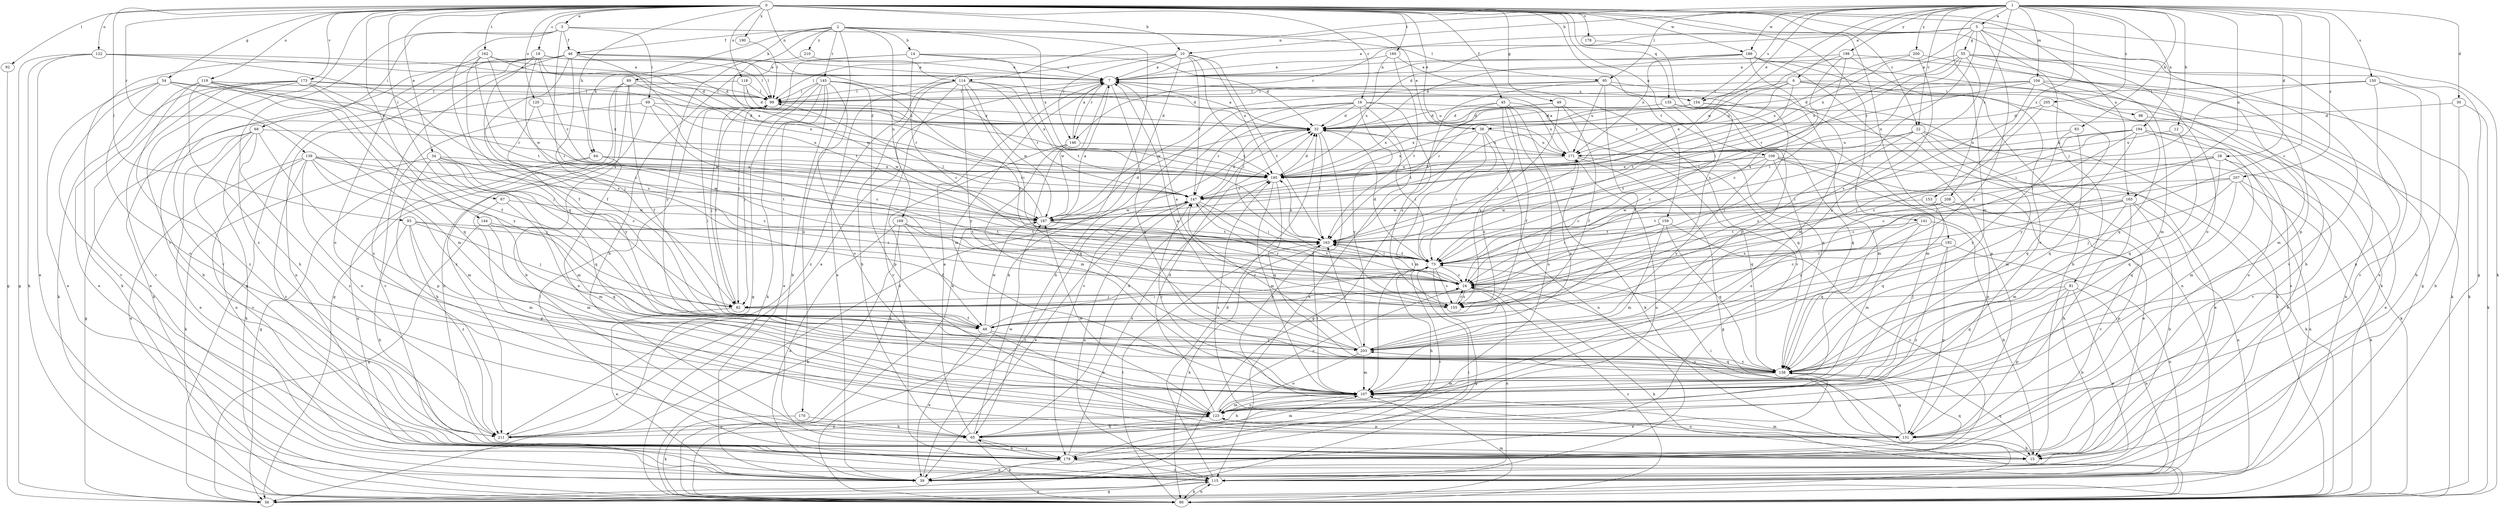 strict digraph  {
0;
1;
2;
3;
5;
6;
7;
10;
12;
14;
15;
16;
18;
22;
24;
28;
30;
32;
34;
38;
39;
45;
46;
48;
49;
54;
55;
56;
64;
65;
67;
68;
69;
73;
81;
82;
83;
89;
90;
92;
93;
95;
98;
99;
104;
107;
109;
114;
115;
118;
119;
120;
122;
123;
131;
135;
138;
139;
141;
144;
145;
146;
147;
150;
153;
154;
155;
159;
160;
162;
163;
165;
169;
170;
171;
173;
178;
179;
186;
187;
190;
192;
194;
195;
198;
200;
203;
205;
207;
208;
210;
211;
0 -> 3  [label=a];
0 -> 10  [label=b];
0 -> 16  [label=c];
0 -> 18  [label=c];
0 -> 22  [label=c];
0 -> 34  [label=e];
0 -> 38  [label=e];
0 -> 45  [label=f];
0 -> 49  [label=g];
0 -> 54  [label=g];
0 -> 64  [label=h];
0 -> 67  [label=i];
0 -> 81  [label=j];
0 -> 92  [label=l];
0 -> 93  [label=l];
0 -> 109  [label=n];
0 -> 114  [label=n];
0 -> 118  [label=o];
0 -> 119  [label=o];
0 -> 120  [label=o];
0 -> 122  [label=o];
0 -> 131  [label=p];
0 -> 135  [label=q];
0 -> 139  [label=r];
0 -> 141  [label=r];
0 -> 144  [label=r];
0 -> 159  [label=t];
0 -> 160  [label=t];
0 -> 162  [label=t];
0 -> 165  [label=u];
0 -> 173  [label=v];
0 -> 178  [label=v];
0 -> 179  [label=v];
0 -> 186  [label=w];
0 -> 190  [label=x];
0 -> 192  [label=x];
1 -> 5  [label=a];
1 -> 6  [label=a];
1 -> 10  [label=b];
1 -> 12  [label=b];
1 -> 22  [label=c];
1 -> 24  [label=c];
1 -> 28  [label=d];
1 -> 30  [label=d];
1 -> 38  [label=e];
1 -> 83  [label=k];
1 -> 95  [label=l];
1 -> 104  [label=m];
1 -> 107  [label=m];
1 -> 114  [label=n];
1 -> 150  [label=s];
1 -> 153  [label=s];
1 -> 154  [label=s];
1 -> 165  [label=u];
1 -> 186  [label=w];
1 -> 187  [label=w];
1 -> 194  [label=x];
1 -> 198  [label=y];
1 -> 200  [label=y];
1 -> 205  [label=z];
1 -> 207  [label=z];
1 -> 208  [label=z];
2 -> 14  [label=b];
2 -> 38  [label=e];
2 -> 46  [label=f];
2 -> 64  [label=h];
2 -> 89  [label=k];
2 -> 90  [label=k];
2 -> 145  [label=r];
2 -> 169  [label=u];
2 -> 170  [label=u];
2 -> 195  [label=x];
2 -> 203  [label=y];
2 -> 210  [label=z];
3 -> 46  [label=f];
3 -> 68  [label=i];
3 -> 69  [label=i];
3 -> 73  [label=i];
3 -> 95  [label=l];
3 -> 138  [label=q];
3 -> 211  [label=z];
5 -> 7  [label=a];
5 -> 32  [label=d];
5 -> 55  [label=g];
5 -> 56  [label=g];
5 -> 73  [label=i];
5 -> 90  [label=k];
5 -> 123  [label=o];
5 -> 146  [label=r];
5 -> 195  [label=x];
5 -> 203  [label=y];
6 -> 39  [label=e];
6 -> 90  [label=k];
6 -> 98  [label=l];
6 -> 99  [label=l];
6 -> 154  [label=s];
6 -> 163  [label=t];
6 -> 171  [label=u];
6 -> 195  [label=x];
7 -> 99  [label=l];
7 -> 107  [label=m];
7 -> 138  [label=q];
7 -> 146  [label=r];
7 -> 154  [label=s];
7 -> 187  [label=w];
10 -> 7  [label=a];
10 -> 39  [label=e];
10 -> 73  [label=i];
10 -> 90  [label=k];
10 -> 99  [label=l];
10 -> 146  [label=r];
10 -> 147  [label=r];
10 -> 163  [label=t];
10 -> 195  [label=x];
12 -> 138  [label=q];
12 -> 171  [label=u];
14 -> 7  [label=a];
14 -> 24  [label=c];
14 -> 32  [label=d];
14 -> 65  [label=h];
14 -> 82  [label=j];
14 -> 163  [label=t];
15 -> 107  [label=m];
15 -> 138  [label=q];
16 -> 32  [label=d];
16 -> 65  [label=h];
16 -> 115  [label=n];
16 -> 147  [label=r];
16 -> 155  [label=s];
16 -> 171  [label=u];
16 -> 179  [label=v];
16 -> 203  [label=y];
18 -> 7  [label=a];
18 -> 24  [label=c];
18 -> 32  [label=d];
18 -> 90  [label=k];
18 -> 99  [label=l];
18 -> 147  [label=r];
18 -> 155  [label=s];
18 -> 179  [label=v];
22 -> 39  [label=e];
22 -> 90  [label=k];
22 -> 107  [label=m];
22 -> 155  [label=s];
22 -> 163  [label=t];
22 -> 171  [label=u];
24 -> 82  [label=j];
24 -> 90  [label=k];
24 -> 115  [label=n];
24 -> 155  [label=s];
24 -> 163  [label=t];
28 -> 15  [label=b];
28 -> 24  [label=c];
28 -> 73  [label=i];
28 -> 107  [label=m];
28 -> 138  [label=q];
28 -> 195  [label=x];
30 -> 15  [label=b];
30 -> 32  [label=d];
30 -> 90  [label=k];
32 -> 7  [label=a];
32 -> 15  [label=b];
32 -> 73  [label=i];
32 -> 163  [label=t];
32 -> 171  [label=u];
34 -> 24  [label=c];
34 -> 65  [label=h];
34 -> 90  [label=k];
34 -> 107  [label=m];
34 -> 138  [label=q];
34 -> 187  [label=w];
34 -> 195  [label=x];
38 -> 56  [label=g];
38 -> 73  [label=i];
38 -> 107  [label=m];
38 -> 115  [label=n];
38 -> 171  [label=u];
38 -> 195  [label=x];
39 -> 73  [label=i];
39 -> 147  [label=r];
45 -> 32  [label=d];
45 -> 48  [label=f];
45 -> 73  [label=i];
45 -> 90  [label=k];
45 -> 123  [label=o];
45 -> 138  [label=q];
45 -> 195  [label=x];
46 -> 7  [label=a];
46 -> 48  [label=f];
46 -> 56  [label=g];
46 -> 82  [label=j];
46 -> 99  [label=l];
46 -> 115  [label=n];
46 -> 163  [label=t];
46 -> 195  [label=x];
46 -> 211  [label=z];
48 -> 39  [label=e];
48 -> 73  [label=i];
48 -> 99  [label=l];
48 -> 123  [label=o];
48 -> 187  [label=w];
48 -> 203  [label=y];
49 -> 32  [label=d];
49 -> 48  [label=f];
49 -> 138  [label=q];
49 -> 155  [label=s];
49 -> 163  [label=t];
54 -> 39  [label=e];
54 -> 99  [label=l];
54 -> 107  [label=m];
54 -> 123  [label=o];
54 -> 179  [label=v];
54 -> 195  [label=x];
55 -> 7  [label=a];
55 -> 39  [label=e];
55 -> 73  [label=i];
55 -> 107  [label=m];
55 -> 155  [label=s];
55 -> 163  [label=t];
55 -> 179  [label=v];
55 -> 195  [label=x];
56 -> 115  [label=n];
64 -> 56  [label=g];
64 -> 115  [label=n];
64 -> 123  [label=o];
64 -> 147  [label=r];
64 -> 195  [label=x];
65 -> 7  [label=a];
65 -> 32  [label=d];
65 -> 90  [label=k];
65 -> 107  [label=m];
65 -> 179  [label=v];
65 -> 187  [label=w];
67 -> 107  [label=m];
67 -> 131  [label=p];
67 -> 187  [label=w];
68 -> 39  [label=e];
68 -> 56  [label=g];
68 -> 90  [label=k];
68 -> 115  [label=n];
68 -> 131  [label=p];
68 -> 171  [label=u];
68 -> 211  [label=z];
69 -> 15  [label=b];
69 -> 24  [label=c];
69 -> 32  [label=d];
69 -> 179  [label=v];
69 -> 187  [label=w];
73 -> 24  [label=c];
73 -> 32  [label=d];
73 -> 56  [label=g];
73 -> 65  [label=h];
73 -> 155  [label=s];
73 -> 163  [label=t];
73 -> 179  [label=v];
81 -> 15  [label=b];
81 -> 39  [label=e];
81 -> 82  [label=j];
81 -> 115  [label=n];
81 -> 131  [label=p];
81 -> 138  [label=q];
82 -> 39  [label=e];
82 -> 48  [label=f];
82 -> 99  [label=l];
83 -> 138  [label=q];
83 -> 171  [label=u];
83 -> 203  [label=y];
89 -> 15  [label=b];
89 -> 48  [label=f];
89 -> 56  [label=g];
89 -> 99  [label=l];
89 -> 147  [label=r];
89 -> 211  [label=z];
90 -> 24  [label=c];
90 -> 107  [label=m];
90 -> 115  [label=n];
90 -> 163  [label=t];
92 -> 56  [label=g];
93 -> 15  [label=b];
93 -> 73  [label=i];
93 -> 82  [label=j];
93 -> 107  [label=m];
93 -> 163  [label=t];
93 -> 211  [label=z];
95 -> 48  [label=f];
95 -> 90  [label=k];
95 -> 99  [label=l];
95 -> 115  [label=n];
95 -> 163  [label=t];
95 -> 171  [label=u];
95 -> 187  [label=w];
98 -> 115  [label=n];
99 -> 32  [label=d];
99 -> 82  [label=j];
104 -> 24  [label=c];
104 -> 32  [label=d];
104 -> 90  [label=k];
104 -> 99  [label=l];
104 -> 107  [label=m];
104 -> 138  [label=q];
104 -> 147  [label=r];
107 -> 65  [label=h];
107 -> 123  [label=o];
107 -> 147  [label=r];
107 -> 163  [label=t];
109 -> 24  [label=c];
109 -> 39  [label=e];
109 -> 90  [label=k];
109 -> 123  [label=o];
109 -> 131  [label=p];
109 -> 187  [label=w];
109 -> 195  [label=x];
109 -> 203  [label=y];
114 -> 32  [label=d];
114 -> 65  [label=h];
114 -> 73  [label=i];
114 -> 99  [label=l];
114 -> 147  [label=r];
114 -> 179  [label=v];
114 -> 187  [label=w];
114 -> 195  [label=x];
114 -> 203  [label=y];
114 -> 211  [label=z];
115 -> 32  [label=d];
115 -> 56  [label=g];
115 -> 90  [label=k];
115 -> 99  [label=l];
118 -> 32  [label=d];
118 -> 90  [label=k];
118 -> 99  [label=l];
118 -> 171  [label=u];
119 -> 39  [label=e];
119 -> 65  [label=h];
119 -> 99  [label=l];
119 -> 138  [label=q];
119 -> 147  [label=r];
119 -> 203  [label=y];
119 -> 211  [label=z];
120 -> 32  [label=d];
120 -> 187  [label=w];
120 -> 203  [label=y];
122 -> 7  [label=a];
122 -> 39  [label=e];
122 -> 56  [label=g];
122 -> 90  [label=k];
122 -> 155  [label=s];
122 -> 195  [label=x];
123 -> 24  [label=c];
123 -> 32  [label=d];
123 -> 65  [label=h];
123 -> 107  [label=m];
123 -> 131  [label=p];
123 -> 187  [label=w];
123 -> 211  [label=z];
131 -> 15  [label=b];
131 -> 24  [label=c];
131 -> 73  [label=i];
131 -> 123  [label=o];
131 -> 138  [label=q];
131 -> 195  [label=x];
135 -> 24  [label=c];
135 -> 32  [label=d];
135 -> 107  [label=m];
135 -> 138  [label=q];
135 -> 195  [label=x];
135 -> 203  [label=y];
138 -> 39  [label=e];
138 -> 107  [label=m];
138 -> 203  [label=y];
139 -> 24  [label=c];
139 -> 39  [label=e];
139 -> 82  [label=j];
139 -> 107  [label=m];
139 -> 123  [label=o];
139 -> 163  [label=t];
139 -> 179  [label=v];
139 -> 195  [label=x];
139 -> 211  [label=z];
141 -> 15  [label=b];
141 -> 107  [label=m];
141 -> 138  [label=q];
141 -> 163  [label=t];
144 -> 56  [label=g];
144 -> 107  [label=m];
144 -> 138  [label=q];
144 -> 163  [label=t];
145 -> 15  [label=b];
145 -> 24  [label=c];
145 -> 39  [label=e];
145 -> 56  [label=g];
145 -> 82  [label=j];
145 -> 90  [label=k];
145 -> 99  [label=l];
145 -> 123  [label=o];
145 -> 131  [label=p];
145 -> 171  [label=u];
146 -> 7  [label=a];
146 -> 90  [label=k];
146 -> 107  [label=m];
146 -> 138  [label=q];
146 -> 195  [label=x];
147 -> 32  [label=d];
147 -> 39  [label=e];
147 -> 73  [label=i];
147 -> 115  [label=n];
147 -> 155  [label=s];
147 -> 187  [label=w];
150 -> 15  [label=b];
150 -> 73  [label=i];
150 -> 99  [label=l];
150 -> 131  [label=p];
150 -> 179  [label=v];
153 -> 138  [label=q];
153 -> 179  [label=v];
153 -> 187  [label=w];
154 -> 32  [label=d];
154 -> 82  [label=j];
154 -> 107  [label=m];
154 -> 147  [label=r];
155 -> 7  [label=a];
155 -> 24  [label=c];
155 -> 147  [label=r];
159 -> 73  [label=i];
159 -> 107  [label=m];
159 -> 138  [label=q];
159 -> 163  [label=t];
159 -> 179  [label=v];
160 -> 7  [label=a];
160 -> 163  [label=t];
160 -> 179  [label=v];
160 -> 195  [label=x];
162 -> 7  [label=a];
162 -> 32  [label=d];
162 -> 48  [label=f];
162 -> 123  [label=o];
162 -> 163  [label=t];
162 -> 187  [label=w];
163 -> 73  [label=i];
163 -> 90  [label=k];
163 -> 195  [label=x];
165 -> 15  [label=b];
165 -> 65  [label=h];
165 -> 107  [label=m];
165 -> 115  [label=n];
165 -> 155  [label=s];
165 -> 163  [label=t];
165 -> 187  [label=w];
169 -> 24  [label=c];
169 -> 39  [label=e];
169 -> 48  [label=f];
169 -> 90  [label=k];
169 -> 163  [label=t];
170 -> 65  [label=h];
170 -> 90  [label=k];
171 -> 7  [label=a];
171 -> 56  [label=g];
171 -> 138  [label=q];
171 -> 155  [label=s];
171 -> 195  [label=x];
173 -> 15  [label=b];
173 -> 39  [label=e];
173 -> 48  [label=f];
173 -> 82  [label=j];
173 -> 90  [label=k];
173 -> 99  [label=l];
173 -> 179  [label=v];
173 -> 195  [label=x];
178 -> 155  [label=s];
179 -> 39  [label=e];
179 -> 65  [label=h];
179 -> 115  [label=n];
179 -> 138  [label=q];
179 -> 171  [label=u];
179 -> 195  [label=x];
186 -> 7  [label=a];
186 -> 15  [label=b];
186 -> 32  [label=d];
186 -> 90  [label=k];
186 -> 107  [label=m];
186 -> 131  [label=p];
186 -> 171  [label=u];
187 -> 7  [label=a];
187 -> 24  [label=c];
187 -> 32  [label=d];
187 -> 99  [label=l];
187 -> 163  [label=t];
190 -> 99  [label=l];
192 -> 24  [label=c];
192 -> 73  [label=i];
192 -> 115  [label=n];
192 -> 131  [label=p];
192 -> 211  [label=z];
194 -> 24  [label=c];
194 -> 39  [label=e];
194 -> 48  [label=f];
194 -> 73  [label=i];
194 -> 123  [label=o];
194 -> 138  [label=q];
194 -> 171  [label=u];
194 -> 179  [label=v];
195 -> 32  [label=d];
195 -> 107  [label=m];
195 -> 138  [label=q];
195 -> 147  [label=r];
198 -> 7  [label=a];
198 -> 24  [label=c];
198 -> 56  [label=g];
198 -> 73  [label=i];
198 -> 123  [label=o];
198 -> 147  [label=r];
200 -> 7  [label=a];
200 -> 15  [label=b];
200 -> 195  [label=x];
200 -> 203  [label=y];
203 -> 7  [label=a];
203 -> 107  [label=m];
203 -> 123  [label=o];
203 -> 138  [label=q];
203 -> 147  [label=r];
203 -> 163  [label=t];
203 -> 171  [label=u];
205 -> 32  [label=d];
205 -> 82  [label=j];
205 -> 203  [label=y];
207 -> 24  [label=c];
207 -> 82  [label=j];
207 -> 90  [label=k];
207 -> 115  [label=n];
207 -> 138  [label=q];
207 -> 147  [label=r];
208 -> 131  [label=p];
208 -> 187  [label=w];
208 -> 203  [label=y];
210 -> 7  [label=a];
210 -> 187  [label=w];
211 -> 7  [label=a];
211 -> 32  [label=d];
211 -> 123  [label=o];
}
